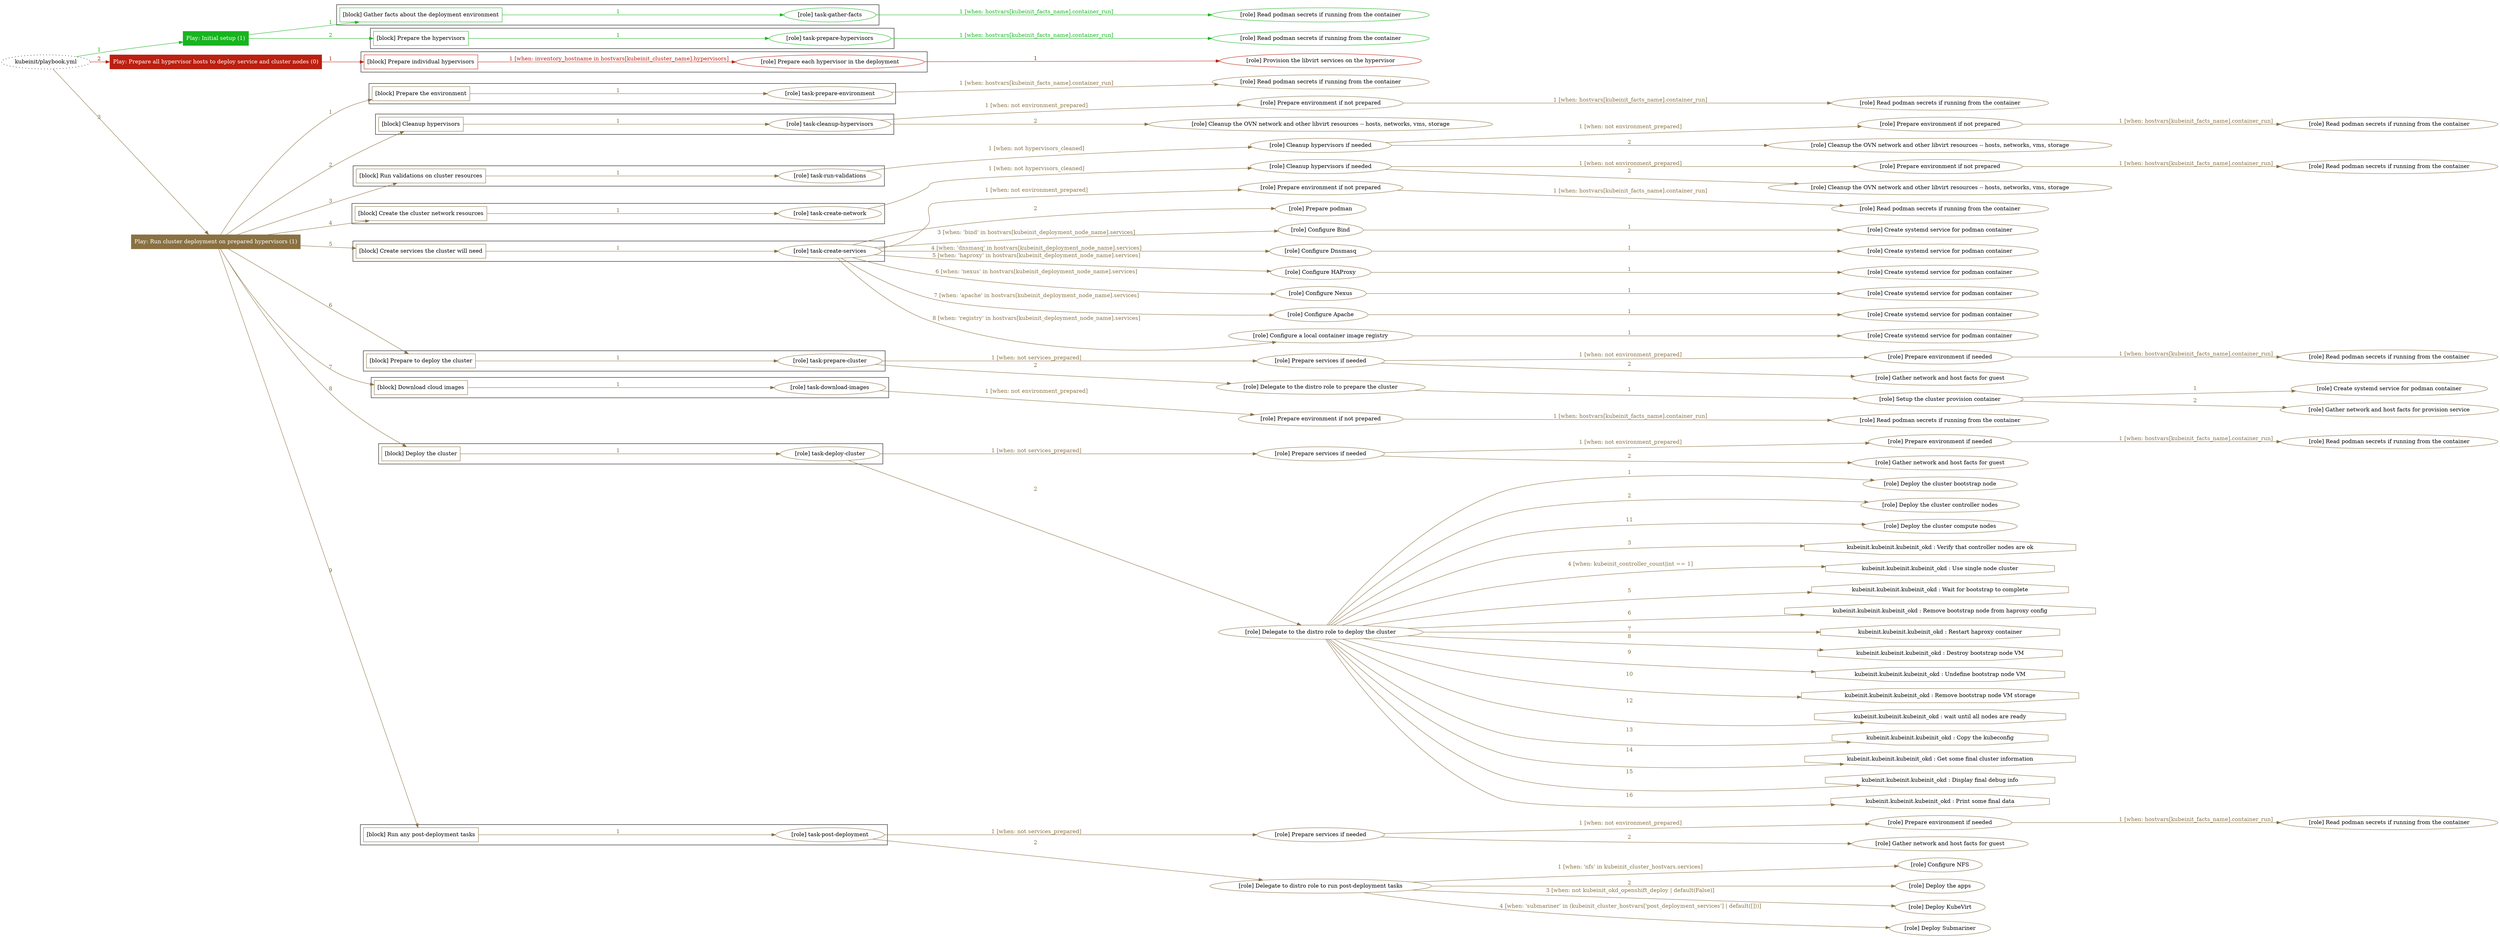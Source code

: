 digraph {
	graph [concentrate=true ordering=in rankdir=LR ratio=fill]
	edge [esep=5 sep=10]
	"kubeinit/playbook.yml" [id=root_node style=dotted]
	play_9392afc3 [label="Play: Initial setup (1)" color="#17b51f" fontcolor="#ffffff" id=play_9392afc3 shape=box style=filled tooltip=localhost]
	"kubeinit/playbook.yml" -> play_9392afc3 [label="1 " color="#17b51f" fontcolor="#17b51f" id=edge_a422ebdb labeltooltip="1 " tooltip="1 "]
	subgraph "Read podman secrets if running from the container" {
		role_da3ae3d4 [label="[role] Read podman secrets if running from the container" color="#17b51f" id=role_da3ae3d4 tooltip="Read podman secrets if running from the container"]
	}
	subgraph "task-gather-facts" {
		role_00d7135a [label="[role] task-gather-facts" color="#17b51f" id=role_00d7135a tooltip="task-gather-facts"]
		role_00d7135a -> role_da3ae3d4 [label="1 [when: hostvars[kubeinit_facts_name].container_run]" color="#17b51f" fontcolor="#17b51f" id=edge_a45f577b labeltooltip="1 [when: hostvars[kubeinit_facts_name].container_run]" tooltip="1 [when: hostvars[kubeinit_facts_name].container_run]"]
	}
	subgraph "Read podman secrets if running from the container" {
		role_dcba1bea [label="[role] Read podman secrets if running from the container" color="#17b51f" id=role_dcba1bea tooltip="Read podman secrets if running from the container"]
	}
	subgraph "task-prepare-hypervisors" {
		role_2f745aa1 [label="[role] task-prepare-hypervisors" color="#17b51f" id=role_2f745aa1 tooltip="task-prepare-hypervisors"]
		role_2f745aa1 -> role_dcba1bea [label="1 [when: hostvars[kubeinit_facts_name].container_run]" color="#17b51f" fontcolor="#17b51f" id=edge_e184ecb9 labeltooltip="1 [when: hostvars[kubeinit_facts_name].container_run]" tooltip="1 [when: hostvars[kubeinit_facts_name].container_run]"]
	}
	subgraph "Play: Initial setup (1)" {
		play_9392afc3 -> block_73fce5cd [label=1 color="#17b51f" fontcolor="#17b51f" id=edge_2a6ce2b8 labeltooltip=1 tooltip=1]
		subgraph cluster_block_73fce5cd {
			block_73fce5cd [label="[block] Gather facts about the deployment environment" color="#17b51f" id=block_73fce5cd labeltooltip="Gather facts about the deployment environment" shape=box tooltip="Gather facts about the deployment environment"]
			block_73fce5cd -> role_00d7135a [label="1 " color="#17b51f" fontcolor="#17b51f" id=edge_20fd309e labeltooltip="1 " tooltip="1 "]
		}
		play_9392afc3 -> block_00726124 [label=2 color="#17b51f" fontcolor="#17b51f" id=edge_468a916a labeltooltip=2 tooltip=2]
		subgraph cluster_block_00726124 {
			block_00726124 [label="[block] Prepare the hypervisors" color="#17b51f" id=block_00726124 labeltooltip="Prepare the hypervisors" shape=box tooltip="Prepare the hypervisors"]
			block_00726124 -> role_2f745aa1 [label="1 " color="#17b51f" fontcolor="#17b51f" id=edge_1c1439d0 labeltooltip="1 " tooltip="1 "]
		}
	}
	play_b4b9aee7 [label="Play: Prepare all hypervisor hosts to deploy service and cluster nodes (0)" color="#bb2011" fontcolor="#ffffff" id=play_b4b9aee7 shape=box style=filled tooltip="Play: Prepare all hypervisor hosts to deploy service and cluster nodes (0)"]
	"kubeinit/playbook.yml" -> play_b4b9aee7 [label="2 " color="#bb2011" fontcolor="#bb2011" id=edge_b96768c3 labeltooltip="2 " tooltip="2 "]
	subgraph "Provision the libvirt services on the hypervisor" {
		role_8cb74c56 [label="[role] Provision the libvirt services on the hypervisor" color="#bb2011" id=role_8cb74c56 tooltip="Provision the libvirt services on the hypervisor"]
	}
	subgraph "Prepare each hypervisor in the deployment" {
		role_803efd48 [label="[role] Prepare each hypervisor in the deployment" color="#bb2011" id=role_803efd48 tooltip="Prepare each hypervisor in the deployment"]
		role_803efd48 -> role_8cb74c56 [label="1 " color="#bb2011" fontcolor="#bb2011" id=edge_40b863f2 labeltooltip="1 " tooltip="1 "]
	}
	subgraph "Play: Prepare all hypervisor hosts to deploy service and cluster nodes (0)" {
		play_b4b9aee7 -> block_62e994ba [label=1 color="#bb2011" fontcolor="#bb2011" id=edge_ff61e4d5 labeltooltip=1 tooltip=1]
		subgraph cluster_block_62e994ba {
			block_62e994ba [label="[block] Prepare individual hypervisors" color="#bb2011" id=block_62e994ba labeltooltip="Prepare individual hypervisors" shape=box tooltip="Prepare individual hypervisors"]
			block_62e994ba -> role_803efd48 [label="1 [when: inventory_hostname in hostvars[kubeinit_cluster_name].hypervisors]" color="#bb2011" fontcolor="#bb2011" id=edge_7a79b262 labeltooltip="1 [when: inventory_hostname in hostvars[kubeinit_cluster_name].hypervisors]" tooltip="1 [when: inventory_hostname in hostvars[kubeinit_cluster_name].hypervisors]"]
		}
	}
	play_81def908 [label="Play: Run cluster deployment on prepared hypervisors (1)" color="#8a7142" fontcolor="#ffffff" id=play_81def908 shape=box style=filled tooltip=localhost]
	"kubeinit/playbook.yml" -> play_81def908 [label="3 " color="#8a7142" fontcolor="#8a7142" id=edge_d6fe46aa labeltooltip="3 " tooltip="3 "]
	subgraph "Read podman secrets if running from the container" {
		role_f72c9c4a [label="[role] Read podman secrets if running from the container" color="#8a7142" id=role_f72c9c4a tooltip="Read podman secrets if running from the container"]
	}
	subgraph "task-prepare-environment" {
		role_02872f1d [label="[role] task-prepare-environment" color="#8a7142" id=role_02872f1d tooltip="task-prepare-environment"]
		role_02872f1d -> role_f72c9c4a [label="1 [when: hostvars[kubeinit_facts_name].container_run]" color="#8a7142" fontcolor="#8a7142" id=edge_72d4e362 labeltooltip="1 [when: hostvars[kubeinit_facts_name].container_run]" tooltip="1 [when: hostvars[kubeinit_facts_name].container_run]"]
	}
	subgraph "Read podman secrets if running from the container" {
		role_67d15a47 [label="[role] Read podman secrets if running from the container" color="#8a7142" id=role_67d15a47 tooltip="Read podman secrets if running from the container"]
	}
	subgraph "Prepare environment if not prepared" {
		role_6eae10cb [label="[role] Prepare environment if not prepared" color="#8a7142" id=role_6eae10cb tooltip="Prepare environment if not prepared"]
		role_6eae10cb -> role_67d15a47 [label="1 [when: hostvars[kubeinit_facts_name].container_run]" color="#8a7142" fontcolor="#8a7142" id=edge_d48862af labeltooltip="1 [when: hostvars[kubeinit_facts_name].container_run]" tooltip="1 [when: hostvars[kubeinit_facts_name].container_run]"]
	}
	subgraph "Cleanup the OVN network and other libvirt resources -- hosts, networks, vms, storage" {
		role_e929577f [label="[role] Cleanup the OVN network and other libvirt resources -- hosts, networks, vms, storage" color="#8a7142" id=role_e929577f tooltip="Cleanup the OVN network and other libvirt resources -- hosts, networks, vms, storage"]
	}
	subgraph "task-cleanup-hypervisors" {
		role_43f78790 [label="[role] task-cleanup-hypervisors" color="#8a7142" id=role_43f78790 tooltip="task-cleanup-hypervisors"]
		role_43f78790 -> role_6eae10cb [label="1 [when: not environment_prepared]" color="#8a7142" fontcolor="#8a7142" id=edge_8361caef labeltooltip="1 [when: not environment_prepared]" tooltip="1 [when: not environment_prepared]"]
		role_43f78790 -> role_e929577f [label="2 " color="#8a7142" fontcolor="#8a7142" id=edge_6b5f5415 labeltooltip="2 " tooltip="2 "]
	}
	subgraph "Read podman secrets if running from the container" {
		role_8abd89f2 [label="[role] Read podman secrets if running from the container" color="#8a7142" id=role_8abd89f2 tooltip="Read podman secrets if running from the container"]
	}
	subgraph "Prepare environment if not prepared" {
		role_9089a55b [label="[role] Prepare environment if not prepared" color="#8a7142" id=role_9089a55b tooltip="Prepare environment if not prepared"]
		role_9089a55b -> role_8abd89f2 [label="1 [when: hostvars[kubeinit_facts_name].container_run]" color="#8a7142" fontcolor="#8a7142" id=edge_5ad4eea9 labeltooltip="1 [when: hostvars[kubeinit_facts_name].container_run]" tooltip="1 [when: hostvars[kubeinit_facts_name].container_run]"]
	}
	subgraph "Cleanup the OVN network and other libvirt resources -- hosts, networks, vms, storage" {
		role_61393938 [label="[role] Cleanup the OVN network and other libvirt resources -- hosts, networks, vms, storage" color="#8a7142" id=role_61393938 tooltip="Cleanup the OVN network and other libvirt resources -- hosts, networks, vms, storage"]
	}
	subgraph "Cleanup hypervisors if needed" {
		role_8aaefc2d [label="[role] Cleanup hypervisors if needed" color="#8a7142" id=role_8aaefc2d tooltip="Cleanup hypervisors if needed"]
		role_8aaefc2d -> role_9089a55b [label="1 [when: not environment_prepared]" color="#8a7142" fontcolor="#8a7142" id=edge_31ddb175 labeltooltip="1 [when: not environment_prepared]" tooltip="1 [when: not environment_prepared]"]
		role_8aaefc2d -> role_61393938 [label="2 " color="#8a7142" fontcolor="#8a7142" id=edge_02242e63 labeltooltip="2 " tooltip="2 "]
	}
	subgraph "task-run-validations" {
		role_cf1086f2 [label="[role] task-run-validations" color="#8a7142" id=role_cf1086f2 tooltip="task-run-validations"]
		role_cf1086f2 -> role_8aaefc2d [label="1 [when: not hypervisors_cleaned]" color="#8a7142" fontcolor="#8a7142" id=edge_9b0c7aae labeltooltip="1 [when: not hypervisors_cleaned]" tooltip="1 [when: not hypervisors_cleaned]"]
	}
	subgraph "Read podman secrets if running from the container" {
		role_089ab442 [label="[role] Read podman secrets if running from the container" color="#8a7142" id=role_089ab442 tooltip="Read podman secrets if running from the container"]
	}
	subgraph "Prepare environment if not prepared" {
		role_c17b0523 [label="[role] Prepare environment if not prepared" color="#8a7142" id=role_c17b0523 tooltip="Prepare environment if not prepared"]
		role_c17b0523 -> role_089ab442 [label="1 [when: hostvars[kubeinit_facts_name].container_run]" color="#8a7142" fontcolor="#8a7142" id=edge_67251073 labeltooltip="1 [when: hostvars[kubeinit_facts_name].container_run]" tooltip="1 [when: hostvars[kubeinit_facts_name].container_run]"]
	}
	subgraph "Cleanup the OVN network and other libvirt resources -- hosts, networks, vms, storage" {
		role_ffe675b5 [label="[role] Cleanup the OVN network and other libvirt resources -- hosts, networks, vms, storage" color="#8a7142" id=role_ffe675b5 tooltip="Cleanup the OVN network and other libvirt resources -- hosts, networks, vms, storage"]
	}
	subgraph "Cleanup hypervisors if needed" {
		role_9fc26541 [label="[role] Cleanup hypervisors if needed" color="#8a7142" id=role_9fc26541 tooltip="Cleanup hypervisors if needed"]
		role_9fc26541 -> role_c17b0523 [label="1 [when: not environment_prepared]" color="#8a7142" fontcolor="#8a7142" id=edge_f02675ce labeltooltip="1 [when: not environment_prepared]" tooltip="1 [when: not environment_prepared]"]
		role_9fc26541 -> role_ffe675b5 [label="2 " color="#8a7142" fontcolor="#8a7142" id=edge_f1405c94 labeltooltip="2 " tooltip="2 "]
	}
	subgraph "task-create-network" {
		role_ea061991 [label="[role] task-create-network" color="#8a7142" id=role_ea061991 tooltip="task-create-network"]
		role_ea061991 -> role_9fc26541 [label="1 [when: not hypervisors_cleaned]" color="#8a7142" fontcolor="#8a7142" id=edge_f302318d labeltooltip="1 [when: not hypervisors_cleaned]" tooltip="1 [when: not hypervisors_cleaned]"]
	}
	subgraph "Read podman secrets if running from the container" {
		role_b42d97e7 [label="[role] Read podman secrets if running from the container" color="#8a7142" id=role_b42d97e7 tooltip="Read podman secrets if running from the container"]
	}
	subgraph "Prepare environment if not prepared" {
		role_eaa3667e [label="[role] Prepare environment if not prepared" color="#8a7142" id=role_eaa3667e tooltip="Prepare environment if not prepared"]
		role_eaa3667e -> role_b42d97e7 [label="1 [when: hostvars[kubeinit_facts_name].container_run]" color="#8a7142" fontcolor="#8a7142" id=edge_4e2bc805 labeltooltip="1 [when: hostvars[kubeinit_facts_name].container_run]" tooltip="1 [when: hostvars[kubeinit_facts_name].container_run]"]
	}
	subgraph "Prepare podman" {
		role_68848559 [label="[role] Prepare podman" color="#8a7142" id=role_68848559 tooltip="Prepare podman"]
	}
	subgraph "Create systemd service for podman container" {
		role_9a0fd50e [label="[role] Create systemd service for podman container" color="#8a7142" id=role_9a0fd50e tooltip="Create systemd service for podman container"]
	}
	subgraph "Configure Bind" {
		role_fc2bd971 [label="[role] Configure Bind" color="#8a7142" id=role_fc2bd971 tooltip="Configure Bind"]
		role_fc2bd971 -> role_9a0fd50e [label="1 " color="#8a7142" fontcolor="#8a7142" id=edge_4900c3bd labeltooltip="1 " tooltip="1 "]
	}
	subgraph "Create systemd service for podman container" {
		role_f1aa9dce [label="[role] Create systemd service for podman container" color="#8a7142" id=role_f1aa9dce tooltip="Create systemd service for podman container"]
	}
	subgraph "Configure Dnsmasq" {
		role_9791d6ff [label="[role] Configure Dnsmasq" color="#8a7142" id=role_9791d6ff tooltip="Configure Dnsmasq"]
		role_9791d6ff -> role_f1aa9dce [label="1 " color="#8a7142" fontcolor="#8a7142" id=edge_0c079f27 labeltooltip="1 " tooltip="1 "]
	}
	subgraph "Create systemd service for podman container" {
		role_43878764 [label="[role] Create systemd service for podman container" color="#8a7142" id=role_43878764 tooltip="Create systemd service for podman container"]
	}
	subgraph "Configure HAProxy" {
		role_57d748dc [label="[role] Configure HAProxy" color="#8a7142" id=role_57d748dc tooltip="Configure HAProxy"]
		role_57d748dc -> role_43878764 [label="1 " color="#8a7142" fontcolor="#8a7142" id=edge_f702af59 labeltooltip="1 " tooltip="1 "]
	}
	subgraph "Create systemd service for podman container" {
		role_7ff633dc [label="[role] Create systemd service for podman container" color="#8a7142" id=role_7ff633dc tooltip="Create systemd service for podman container"]
	}
	subgraph "Configure Nexus" {
		role_c9405bde [label="[role] Configure Nexus" color="#8a7142" id=role_c9405bde tooltip="Configure Nexus"]
		role_c9405bde -> role_7ff633dc [label="1 " color="#8a7142" fontcolor="#8a7142" id=edge_0f466f0e labeltooltip="1 " tooltip="1 "]
	}
	subgraph "Create systemd service for podman container" {
		role_735614f3 [label="[role] Create systemd service for podman container" color="#8a7142" id=role_735614f3 tooltip="Create systemd service for podman container"]
	}
	subgraph "Configure Apache" {
		role_340dac52 [label="[role] Configure Apache" color="#8a7142" id=role_340dac52 tooltip="Configure Apache"]
		role_340dac52 -> role_735614f3 [label="1 " color="#8a7142" fontcolor="#8a7142" id=edge_3b94878b labeltooltip="1 " tooltip="1 "]
	}
	subgraph "Create systemd service for podman container" {
		role_6fb90b13 [label="[role] Create systemd service for podman container" color="#8a7142" id=role_6fb90b13 tooltip="Create systemd service for podman container"]
	}
	subgraph "Configure a local container image registry" {
		role_1bad1a3f [label="[role] Configure a local container image registry" color="#8a7142" id=role_1bad1a3f tooltip="Configure a local container image registry"]
		role_1bad1a3f -> role_6fb90b13 [label="1 " color="#8a7142" fontcolor="#8a7142" id=edge_c8d80c14 labeltooltip="1 " tooltip="1 "]
	}
	subgraph "task-create-services" {
		role_e07aeac5 [label="[role] task-create-services" color="#8a7142" id=role_e07aeac5 tooltip="task-create-services"]
		role_e07aeac5 -> role_eaa3667e [label="1 [when: not environment_prepared]" color="#8a7142" fontcolor="#8a7142" id=edge_2e44d456 labeltooltip="1 [when: not environment_prepared]" tooltip="1 [when: not environment_prepared]"]
		role_e07aeac5 -> role_68848559 [label="2 " color="#8a7142" fontcolor="#8a7142" id=edge_f1faa6b9 labeltooltip="2 " tooltip="2 "]
		role_e07aeac5 -> role_fc2bd971 [label="3 [when: 'bind' in hostvars[kubeinit_deployment_node_name].services]" color="#8a7142" fontcolor="#8a7142" id=edge_e0fa5861 labeltooltip="3 [when: 'bind' in hostvars[kubeinit_deployment_node_name].services]" tooltip="3 [when: 'bind' in hostvars[kubeinit_deployment_node_name].services]"]
		role_e07aeac5 -> role_9791d6ff [label="4 [when: 'dnsmasq' in hostvars[kubeinit_deployment_node_name].services]" color="#8a7142" fontcolor="#8a7142" id=edge_54087d7a labeltooltip="4 [when: 'dnsmasq' in hostvars[kubeinit_deployment_node_name].services]" tooltip="4 [when: 'dnsmasq' in hostvars[kubeinit_deployment_node_name].services]"]
		role_e07aeac5 -> role_57d748dc [label="5 [when: 'haproxy' in hostvars[kubeinit_deployment_node_name].services]" color="#8a7142" fontcolor="#8a7142" id=edge_8aeaa033 labeltooltip="5 [when: 'haproxy' in hostvars[kubeinit_deployment_node_name].services]" tooltip="5 [when: 'haproxy' in hostvars[kubeinit_deployment_node_name].services]"]
		role_e07aeac5 -> role_c9405bde [label="6 [when: 'nexus' in hostvars[kubeinit_deployment_node_name].services]" color="#8a7142" fontcolor="#8a7142" id=edge_6d3dae29 labeltooltip="6 [when: 'nexus' in hostvars[kubeinit_deployment_node_name].services]" tooltip="6 [when: 'nexus' in hostvars[kubeinit_deployment_node_name].services]"]
		role_e07aeac5 -> role_340dac52 [label="7 [when: 'apache' in hostvars[kubeinit_deployment_node_name].services]" color="#8a7142" fontcolor="#8a7142" id=edge_00276857 labeltooltip="7 [when: 'apache' in hostvars[kubeinit_deployment_node_name].services]" tooltip="7 [when: 'apache' in hostvars[kubeinit_deployment_node_name].services]"]
		role_e07aeac5 -> role_1bad1a3f [label="8 [when: 'registry' in hostvars[kubeinit_deployment_node_name].services]" color="#8a7142" fontcolor="#8a7142" id=edge_b38552ed labeltooltip="8 [when: 'registry' in hostvars[kubeinit_deployment_node_name].services]" tooltip="8 [when: 'registry' in hostvars[kubeinit_deployment_node_name].services]"]
	}
	subgraph "Read podman secrets if running from the container" {
		role_6d4e013b [label="[role] Read podman secrets if running from the container" color="#8a7142" id=role_6d4e013b tooltip="Read podman secrets if running from the container"]
	}
	subgraph "Prepare environment if needed" {
		role_05b69bf4 [label="[role] Prepare environment if needed" color="#8a7142" id=role_05b69bf4 tooltip="Prepare environment if needed"]
		role_05b69bf4 -> role_6d4e013b [label="1 [when: hostvars[kubeinit_facts_name].container_run]" color="#8a7142" fontcolor="#8a7142" id=edge_046b0cc9 labeltooltip="1 [when: hostvars[kubeinit_facts_name].container_run]" tooltip="1 [when: hostvars[kubeinit_facts_name].container_run]"]
	}
	subgraph "Gather network and host facts for guest" {
		role_18858738 [label="[role] Gather network and host facts for guest" color="#8a7142" id=role_18858738 tooltip="Gather network and host facts for guest"]
	}
	subgraph "Prepare services if needed" {
		role_2f2fb638 [label="[role] Prepare services if needed" color="#8a7142" id=role_2f2fb638 tooltip="Prepare services if needed"]
		role_2f2fb638 -> role_05b69bf4 [label="1 [when: not environment_prepared]" color="#8a7142" fontcolor="#8a7142" id=edge_7bb459fe labeltooltip="1 [when: not environment_prepared]" tooltip="1 [when: not environment_prepared]"]
		role_2f2fb638 -> role_18858738 [label="2 " color="#8a7142" fontcolor="#8a7142" id=edge_9ba89316 labeltooltip="2 " tooltip="2 "]
	}
	subgraph "Create systemd service for podman container" {
		role_cddfe91a [label="[role] Create systemd service for podman container" color="#8a7142" id=role_cddfe91a tooltip="Create systemd service for podman container"]
	}
	subgraph "Gather network and host facts for provision service" {
		role_fccf9e79 [label="[role] Gather network and host facts for provision service" color="#8a7142" id=role_fccf9e79 tooltip="Gather network and host facts for provision service"]
	}
	subgraph "Setup the cluster provision container" {
		role_b5019534 [label="[role] Setup the cluster provision container" color="#8a7142" id=role_b5019534 tooltip="Setup the cluster provision container"]
		role_b5019534 -> role_cddfe91a [label="1 " color="#8a7142" fontcolor="#8a7142" id=edge_11235e3d labeltooltip="1 " tooltip="1 "]
		role_b5019534 -> role_fccf9e79 [label="2 " color="#8a7142" fontcolor="#8a7142" id=edge_563c92d0 labeltooltip="2 " tooltip="2 "]
	}
	subgraph "Delegate to the distro role to prepare the cluster" {
		role_26edd6b8 [label="[role] Delegate to the distro role to prepare the cluster" color="#8a7142" id=role_26edd6b8 tooltip="Delegate to the distro role to prepare the cluster"]
		role_26edd6b8 -> role_b5019534 [label="1 " color="#8a7142" fontcolor="#8a7142" id=edge_a5ddf0e4 labeltooltip="1 " tooltip="1 "]
	}
	subgraph "task-prepare-cluster" {
		role_f611bd9c [label="[role] task-prepare-cluster" color="#8a7142" id=role_f611bd9c tooltip="task-prepare-cluster"]
		role_f611bd9c -> role_2f2fb638 [label="1 [when: not services_prepared]" color="#8a7142" fontcolor="#8a7142" id=edge_0b52828f labeltooltip="1 [when: not services_prepared]" tooltip="1 [when: not services_prepared]"]
		role_f611bd9c -> role_26edd6b8 [label="2 " color="#8a7142" fontcolor="#8a7142" id=edge_6fff70a1 labeltooltip="2 " tooltip="2 "]
	}
	subgraph "Read podman secrets if running from the container" {
		role_d0dfad2f [label="[role] Read podman secrets if running from the container" color="#8a7142" id=role_d0dfad2f tooltip="Read podman secrets if running from the container"]
	}
	subgraph "Prepare environment if not prepared" {
		role_4fb43a58 [label="[role] Prepare environment if not prepared" color="#8a7142" id=role_4fb43a58 tooltip="Prepare environment if not prepared"]
		role_4fb43a58 -> role_d0dfad2f [label="1 [when: hostvars[kubeinit_facts_name].container_run]" color="#8a7142" fontcolor="#8a7142" id=edge_037a871a labeltooltip="1 [when: hostvars[kubeinit_facts_name].container_run]" tooltip="1 [when: hostvars[kubeinit_facts_name].container_run]"]
	}
	subgraph "task-download-images" {
		role_918815c8 [label="[role] task-download-images" color="#8a7142" id=role_918815c8 tooltip="task-download-images"]
		role_918815c8 -> role_4fb43a58 [label="1 [when: not environment_prepared]" color="#8a7142" fontcolor="#8a7142" id=edge_9848593c labeltooltip="1 [when: not environment_prepared]" tooltip="1 [when: not environment_prepared]"]
	}
	subgraph "Read podman secrets if running from the container" {
		role_f6f9909c [label="[role] Read podman secrets if running from the container" color="#8a7142" id=role_f6f9909c tooltip="Read podman secrets if running from the container"]
	}
	subgraph "Prepare environment if needed" {
		role_c77d9e0b [label="[role] Prepare environment if needed" color="#8a7142" id=role_c77d9e0b tooltip="Prepare environment if needed"]
		role_c77d9e0b -> role_f6f9909c [label="1 [when: hostvars[kubeinit_facts_name].container_run]" color="#8a7142" fontcolor="#8a7142" id=edge_6f668a6a labeltooltip="1 [when: hostvars[kubeinit_facts_name].container_run]" tooltip="1 [when: hostvars[kubeinit_facts_name].container_run]"]
	}
	subgraph "Gather network and host facts for guest" {
		role_22f42053 [label="[role] Gather network and host facts for guest" color="#8a7142" id=role_22f42053 tooltip="Gather network and host facts for guest"]
	}
	subgraph "Prepare services if needed" {
		role_9c2d5304 [label="[role] Prepare services if needed" color="#8a7142" id=role_9c2d5304 tooltip="Prepare services if needed"]
		role_9c2d5304 -> role_c77d9e0b [label="1 [when: not environment_prepared]" color="#8a7142" fontcolor="#8a7142" id=edge_c43996c0 labeltooltip="1 [when: not environment_prepared]" tooltip="1 [when: not environment_prepared]"]
		role_9c2d5304 -> role_22f42053 [label="2 " color="#8a7142" fontcolor="#8a7142" id=edge_41e92be0 labeltooltip="2 " tooltip="2 "]
	}
	subgraph "Deploy the cluster bootstrap node" {
		role_500c87ab [label="[role] Deploy the cluster bootstrap node" color="#8a7142" id=role_500c87ab tooltip="Deploy the cluster bootstrap node"]
	}
	subgraph "Deploy the cluster controller nodes" {
		role_0d127756 [label="[role] Deploy the cluster controller nodes" color="#8a7142" id=role_0d127756 tooltip="Deploy the cluster controller nodes"]
	}
	subgraph "Deploy the cluster compute nodes" {
		role_a7c0b6ec [label="[role] Deploy the cluster compute nodes" color="#8a7142" id=role_a7c0b6ec tooltip="Deploy the cluster compute nodes"]
	}
	subgraph "Delegate to the distro role to deploy the cluster" {
		role_a511043a [label="[role] Delegate to the distro role to deploy the cluster" color="#8a7142" id=role_a511043a tooltip="Delegate to the distro role to deploy the cluster"]
		role_a511043a -> role_500c87ab [label="1 " color="#8a7142" fontcolor="#8a7142" id=edge_c7f710da labeltooltip="1 " tooltip="1 "]
		role_a511043a -> role_0d127756 [label="2 " color="#8a7142" fontcolor="#8a7142" id=edge_d758a65e labeltooltip="2 " tooltip="2 "]
		task_438a4712 [label="kubeinit.kubeinit.kubeinit_okd : Verify that controller nodes are ok" color="#8a7142" id=task_438a4712 shape=octagon tooltip="kubeinit.kubeinit.kubeinit_okd : Verify that controller nodes are ok"]
		role_a511043a -> task_438a4712 [label="3 " color="#8a7142" fontcolor="#8a7142" id=edge_a3358b52 labeltooltip="3 " tooltip="3 "]
		task_bb40f9d8 [label="kubeinit.kubeinit.kubeinit_okd : Use single node cluster" color="#8a7142" id=task_bb40f9d8 shape=octagon tooltip="kubeinit.kubeinit.kubeinit_okd : Use single node cluster"]
		role_a511043a -> task_bb40f9d8 [label="4 [when: kubeinit_controller_count|int == 1]" color="#8a7142" fontcolor="#8a7142" id=edge_ebb741a9 labeltooltip="4 [when: kubeinit_controller_count|int == 1]" tooltip="4 [when: kubeinit_controller_count|int == 1]"]
		task_8ac39dab [label="kubeinit.kubeinit.kubeinit_okd : Wait for bootstrap to complete" color="#8a7142" id=task_8ac39dab shape=octagon tooltip="kubeinit.kubeinit.kubeinit_okd : Wait for bootstrap to complete"]
		role_a511043a -> task_8ac39dab [label="5 " color="#8a7142" fontcolor="#8a7142" id=edge_10f48c3d labeltooltip="5 " tooltip="5 "]
		task_a62b7be5 [label="kubeinit.kubeinit.kubeinit_okd : Remove bootstrap node from haproxy config" color="#8a7142" id=task_a62b7be5 shape=octagon tooltip="kubeinit.kubeinit.kubeinit_okd : Remove bootstrap node from haproxy config"]
		role_a511043a -> task_a62b7be5 [label="6 " color="#8a7142" fontcolor="#8a7142" id=edge_2d0c2363 labeltooltip="6 " tooltip="6 "]
		task_a9c8b90c [label="kubeinit.kubeinit.kubeinit_okd : Restart haproxy container" color="#8a7142" id=task_a9c8b90c shape=octagon tooltip="kubeinit.kubeinit.kubeinit_okd : Restart haproxy container"]
		role_a511043a -> task_a9c8b90c [label="7 " color="#8a7142" fontcolor="#8a7142" id=edge_64e9fac0 labeltooltip="7 " tooltip="7 "]
		task_546bdb62 [label="kubeinit.kubeinit.kubeinit_okd : Destroy bootstrap node VM" color="#8a7142" id=task_546bdb62 shape=octagon tooltip="kubeinit.kubeinit.kubeinit_okd : Destroy bootstrap node VM"]
		role_a511043a -> task_546bdb62 [label="8 " color="#8a7142" fontcolor="#8a7142" id=edge_2c7682ac labeltooltip="8 " tooltip="8 "]
		task_405d64fd [label="kubeinit.kubeinit.kubeinit_okd : Undefine bootstrap node VM" color="#8a7142" id=task_405d64fd shape=octagon tooltip="kubeinit.kubeinit.kubeinit_okd : Undefine bootstrap node VM"]
		role_a511043a -> task_405d64fd [label="9 " color="#8a7142" fontcolor="#8a7142" id=edge_a097992e labeltooltip="9 " tooltip="9 "]
		task_9bff6991 [label="kubeinit.kubeinit.kubeinit_okd : Remove bootstrap node VM storage" color="#8a7142" id=task_9bff6991 shape=octagon tooltip="kubeinit.kubeinit.kubeinit_okd : Remove bootstrap node VM storage"]
		role_a511043a -> task_9bff6991 [label="10 " color="#8a7142" fontcolor="#8a7142" id=edge_8b7802ae labeltooltip="10 " tooltip="10 "]
		role_a511043a -> role_a7c0b6ec [label="11 " color="#8a7142" fontcolor="#8a7142" id=edge_2d180a23 labeltooltip="11 " tooltip="11 "]
		task_149fd4de [label="kubeinit.kubeinit.kubeinit_okd : wait until all nodes are ready" color="#8a7142" id=task_149fd4de shape=octagon tooltip="kubeinit.kubeinit.kubeinit_okd : wait until all nodes are ready"]
		role_a511043a -> task_149fd4de [label="12 " color="#8a7142" fontcolor="#8a7142" id=edge_f40c8c5a labeltooltip="12 " tooltip="12 "]
		task_db17743c [label="kubeinit.kubeinit.kubeinit_okd : Copy the kubeconfig" color="#8a7142" id=task_db17743c shape=octagon tooltip="kubeinit.kubeinit.kubeinit_okd : Copy the kubeconfig"]
		role_a511043a -> task_db17743c [label="13 " color="#8a7142" fontcolor="#8a7142" id=edge_d1754f20 labeltooltip="13 " tooltip="13 "]
		task_60076f3c [label="kubeinit.kubeinit.kubeinit_okd : Get some final cluster information" color="#8a7142" id=task_60076f3c shape=octagon tooltip="kubeinit.kubeinit.kubeinit_okd : Get some final cluster information"]
		role_a511043a -> task_60076f3c [label="14 " color="#8a7142" fontcolor="#8a7142" id=edge_5d075e30 labeltooltip="14 " tooltip="14 "]
		task_196cd161 [label="kubeinit.kubeinit.kubeinit_okd : Display final debug info" color="#8a7142" id=task_196cd161 shape=octagon tooltip="kubeinit.kubeinit.kubeinit_okd : Display final debug info"]
		role_a511043a -> task_196cd161 [label="15 " color="#8a7142" fontcolor="#8a7142" id=edge_ab68a98f labeltooltip="15 " tooltip="15 "]
		task_290cd922 [label="kubeinit.kubeinit.kubeinit_okd : Print some final data" color="#8a7142" id=task_290cd922 shape=octagon tooltip="kubeinit.kubeinit.kubeinit_okd : Print some final data"]
		role_a511043a -> task_290cd922 [label="16 " color="#8a7142" fontcolor="#8a7142" id=edge_8be69e88 labeltooltip="16 " tooltip="16 "]
	}
	subgraph "task-deploy-cluster" {
		role_4ff3978a [label="[role] task-deploy-cluster" color="#8a7142" id=role_4ff3978a tooltip="task-deploy-cluster"]
		role_4ff3978a -> role_9c2d5304 [label="1 [when: not services_prepared]" color="#8a7142" fontcolor="#8a7142" id=edge_02cb4ec5 labeltooltip="1 [when: not services_prepared]" tooltip="1 [when: not services_prepared]"]
		role_4ff3978a -> role_a511043a [label="2 " color="#8a7142" fontcolor="#8a7142" id=edge_fa071697 labeltooltip="2 " tooltip="2 "]
	}
	subgraph "Read podman secrets if running from the container" {
		role_e37d08a0 [label="[role] Read podman secrets if running from the container" color="#8a7142" id=role_e37d08a0 tooltip="Read podman secrets if running from the container"]
	}
	subgraph "Prepare environment if needed" {
		role_f3da75ba [label="[role] Prepare environment if needed" color="#8a7142" id=role_f3da75ba tooltip="Prepare environment if needed"]
		role_f3da75ba -> role_e37d08a0 [label="1 [when: hostvars[kubeinit_facts_name].container_run]" color="#8a7142" fontcolor="#8a7142" id=edge_d7656bb3 labeltooltip="1 [when: hostvars[kubeinit_facts_name].container_run]" tooltip="1 [when: hostvars[kubeinit_facts_name].container_run]"]
	}
	subgraph "Gather network and host facts for guest" {
		role_30f52dea [label="[role] Gather network and host facts for guest" color="#8a7142" id=role_30f52dea tooltip="Gather network and host facts for guest"]
	}
	subgraph "Prepare services if needed" {
		role_d9d58fc3 [label="[role] Prepare services if needed" color="#8a7142" id=role_d9d58fc3 tooltip="Prepare services if needed"]
		role_d9d58fc3 -> role_f3da75ba [label="1 [when: not environment_prepared]" color="#8a7142" fontcolor="#8a7142" id=edge_6e8b1321 labeltooltip="1 [when: not environment_prepared]" tooltip="1 [when: not environment_prepared]"]
		role_d9d58fc3 -> role_30f52dea [label="2 " color="#8a7142" fontcolor="#8a7142" id=edge_8792f856 labeltooltip="2 " tooltip="2 "]
	}
	subgraph "Configure NFS" {
		role_48dfca53 [label="[role] Configure NFS" color="#8a7142" id=role_48dfca53 tooltip="Configure NFS"]
	}
	subgraph "Deploy the apps" {
		role_17264b69 [label="[role] Deploy the apps" color="#8a7142" id=role_17264b69 tooltip="Deploy the apps"]
	}
	subgraph "Deploy KubeVirt" {
		role_7e3fd3e0 [label="[role] Deploy KubeVirt" color="#8a7142" id=role_7e3fd3e0 tooltip="Deploy KubeVirt"]
	}
	subgraph "Deploy Submariner" {
		role_5b116759 [label="[role] Deploy Submariner" color="#8a7142" id=role_5b116759 tooltip="Deploy Submariner"]
	}
	subgraph "Delegate to distro role to run post-deployment tasks" {
		role_78ba41de [label="[role] Delegate to distro role to run post-deployment tasks" color="#8a7142" id=role_78ba41de tooltip="Delegate to distro role to run post-deployment tasks"]
		role_78ba41de -> role_48dfca53 [label="1 [when: 'nfs' in kubeinit_cluster_hostvars.services]" color="#8a7142" fontcolor="#8a7142" id=edge_07b03959 labeltooltip="1 [when: 'nfs' in kubeinit_cluster_hostvars.services]" tooltip="1 [when: 'nfs' in kubeinit_cluster_hostvars.services]"]
		role_78ba41de -> role_17264b69 [label="2 " color="#8a7142" fontcolor="#8a7142" id=edge_4995dec0 labeltooltip="2 " tooltip="2 "]
		role_78ba41de -> role_7e3fd3e0 [label="3 [when: not kubeinit_okd_openshift_deploy | default(False)]" color="#8a7142" fontcolor="#8a7142" id=edge_13a13d08 labeltooltip="3 [when: not kubeinit_okd_openshift_deploy | default(False)]" tooltip="3 [when: not kubeinit_okd_openshift_deploy | default(False)]"]
		role_78ba41de -> role_5b116759 [label="4 [when: 'submariner' in (kubeinit_cluster_hostvars['post_deployment_services'] | default([]))]" color="#8a7142" fontcolor="#8a7142" id=edge_b91cc9ab labeltooltip="4 [when: 'submariner' in (kubeinit_cluster_hostvars['post_deployment_services'] | default([]))]" tooltip="4 [when: 'submariner' in (kubeinit_cluster_hostvars['post_deployment_services'] | default([]))]"]
	}
	subgraph "task-post-deployment" {
		role_ad9ec923 [label="[role] task-post-deployment" color="#8a7142" id=role_ad9ec923 tooltip="task-post-deployment"]
		role_ad9ec923 -> role_d9d58fc3 [label="1 [when: not services_prepared]" color="#8a7142" fontcolor="#8a7142" id=edge_d9e3c3ca labeltooltip="1 [when: not services_prepared]" tooltip="1 [when: not services_prepared]"]
		role_ad9ec923 -> role_78ba41de [label="2 " color="#8a7142" fontcolor="#8a7142" id=edge_87b17d85 labeltooltip="2 " tooltip="2 "]
	}
	subgraph "Play: Run cluster deployment on prepared hypervisors (1)" {
		play_81def908 -> block_a47d65f5 [label=1 color="#8a7142" fontcolor="#8a7142" id=edge_5ec3abfe labeltooltip=1 tooltip=1]
		subgraph cluster_block_a47d65f5 {
			block_a47d65f5 [label="[block] Prepare the environment" color="#8a7142" id=block_a47d65f5 labeltooltip="Prepare the environment" shape=box tooltip="Prepare the environment"]
			block_a47d65f5 -> role_02872f1d [label="1 " color="#8a7142" fontcolor="#8a7142" id=edge_bfb5eb0d labeltooltip="1 " tooltip="1 "]
		}
		play_81def908 -> block_ff0b06ba [label=2 color="#8a7142" fontcolor="#8a7142" id=edge_48e1efb7 labeltooltip=2 tooltip=2]
		subgraph cluster_block_ff0b06ba {
			block_ff0b06ba [label="[block] Cleanup hypervisors" color="#8a7142" id=block_ff0b06ba labeltooltip="Cleanup hypervisors" shape=box tooltip="Cleanup hypervisors"]
			block_ff0b06ba -> role_43f78790 [label="1 " color="#8a7142" fontcolor="#8a7142" id=edge_43733947 labeltooltip="1 " tooltip="1 "]
		}
		play_81def908 -> block_142856a7 [label=3 color="#8a7142" fontcolor="#8a7142" id=edge_03ef051f labeltooltip=3 tooltip=3]
		subgraph cluster_block_142856a7 {
			block_142856a7 [label="[block] Run validations on cluster resources" color="#8a7142" id=block_142856a7 labeltooltip="Run validations on cluster resources" shape=box tooltip="Run validations on cluster resources"]
			block_142856a7 -> role_cf1086f2 [label="1 " color="#8a7142" fontcolor="#8a7142" id=edge_b08130fc labeltooltip="1 " tooltip="1 "]
		}
		play_81def908 -> block_ba0bf8ea [label=4 color="#8a7142" fontcolor="#8a7142" id=edge_d3642641 labeltooltip=4 tooltip=4]
		subgraph cluster_block_ba0bf8ea {
			block_ba0bf8ea [label="[block] Create the cluster network resources" color="#8a7142" id=block_ba0bf8ea labeltooltip="Create the cluster network resources" shape=box tooltip="Create the cluster network resources"]
			block_ba0bf8ea -> role_ea061991 [label="1 " color="#8a7142" fontcolor="#8a7142" id=edge_cd9ea49f labeltooltip="1 " tooltip="1 "]
		}
		play_81def908 -> block_c2b406dd [label=5 color="#8a7142" fontcolor="#8a7142" id=edge_57aa03c5 labeltooltip=5 tooltip=5]
		subgraph cluster_block_c2b406dd {
			block_c2b406dd [label="[block] Create services the cluster will need" color="#8a7142" id=block_c2b406dd labeltooltip="Create services the cluster will need" shape=box tooltip="Create services the cluster will need"]
			block_c2b406dd -> role_e07aeac5 [label="1 " color="#8a7142" fontcolor="#8a7142" id=edge_8d2b0e94 labeltooltip="1 " tooltip="1 "]
		}
		play_81def908 -> block_19ea939c [label=6 color="#8a7142" fontcolor="#8a7142" id=edge_9c1ce876 labeltooltip=6 tooltip=6]
		subgraph cluster_block_19ea939c {
			block_19ea939c [label="[block] Prepare to deploy the cluster" color="#8a7142" id=block_19ea939c labeltooltip="Prepare to deploy the cluster" shape=box tooltip="Prepare to deploy the cluster"]
			block_19ea939c -> role_f611bd9c [label="1 " color="#8a7142" fontcolor="#8a7142" id=edge_2d6137ce labeltooltip="1 " tooltip="1 "]
		}
		play_81def908 -> block_0bc0caf6 [label=7 color="#8a7142" fontcolor="#8a7142" id=edge_4f4178eb labeltooltip=7 tooltip=7]
		subgraph cluster_block_0bc0caf6 {
			block_0bc0caf6 [label="[block] Download cloud images" color="#8a7142" id=block_0bc0caf6 labeltooltip="Download cloud images" shape=box tooltip="Download cloud images"]
			block_0bc0caf6 -> role_918815c8 [label="1 " color="#8a7142" fontcolor="#8a7142" id=edge_4414210b labeltooltip="1 " tooltip="1 "]
		}
		play_81def908 -> block_92c3f96a [label=8 color="#8a7142" fontcolor="#8a7142" id=edge_64a7ca83 labeltooltip=8 tooltip=8]
		subgraph cluster_block_92c3f96a {
			block_92c3f96a [label="[block] Deploy the cluster" color="#8a7142" id=block_92c3f96a labeltooltip="Deploy the cluster" shape=box tooltip="Deploy the cluster"]
			block_92c3f96a -> role_4ff3978a [label="1 " color="#8a7142" fontcolor="#8a7142" id=edge_acbf9255 labeltooltip="1 " tooltip="1 "]
		}
		play_81def908 -> block_73e82c4c [label=9 color="#8a7142" fontcolor="#8a7142" id=edge_38e01861 labeltooltip=9 tooltip=9]
		subgraph cluster_block_73e82c4c {
			block_73e82c4c [label="[block] Run any post-deployment tasks" color="#8a7142" id=block_73e82c4c labeltooltip="Run any post-deployment tasks" shape=box tooltip="Run any post-deployment tasks"]
			block_73e82c4c -> role_ad9ec923 [label="1 " color="#8a7142" fontcolor="#8a7142" id=edge_4d2b56f3 labeltooltip="1 " tooltip="1 "]
		}
	}
}

